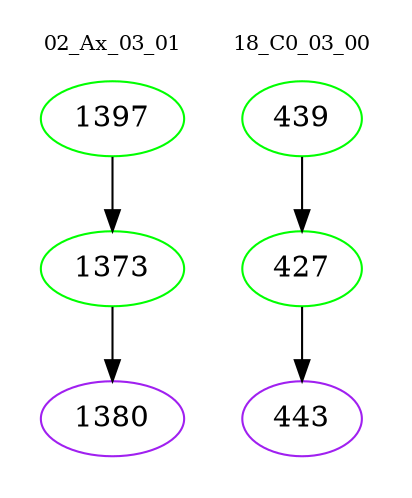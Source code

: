 digraph{
subgraph cluster_0 {
color = white
label = "02_Ax_03_01";
fontsize=10;
T0_1397 [label="1397", color="green"]
T0_1397 -> T0_1373 [color="black"]
T0_1373 [label="1373", color="green"]
T0_1373 -> T0_1380 [color="black"]
T0_1380 [label="1380", color="purple"]
}
subgraph cluster_1 {
color = white
label = "18_C0_03_00";
fontsize=10;
T1_439 [label="439", color="green"]
T1_439 -> T1_427 [color="black"]
T1_427 [label="427", color="green"]
T1_427 -> T1_443 [color="black"]
T1_443 [label="443", color="purple"]
}
}
